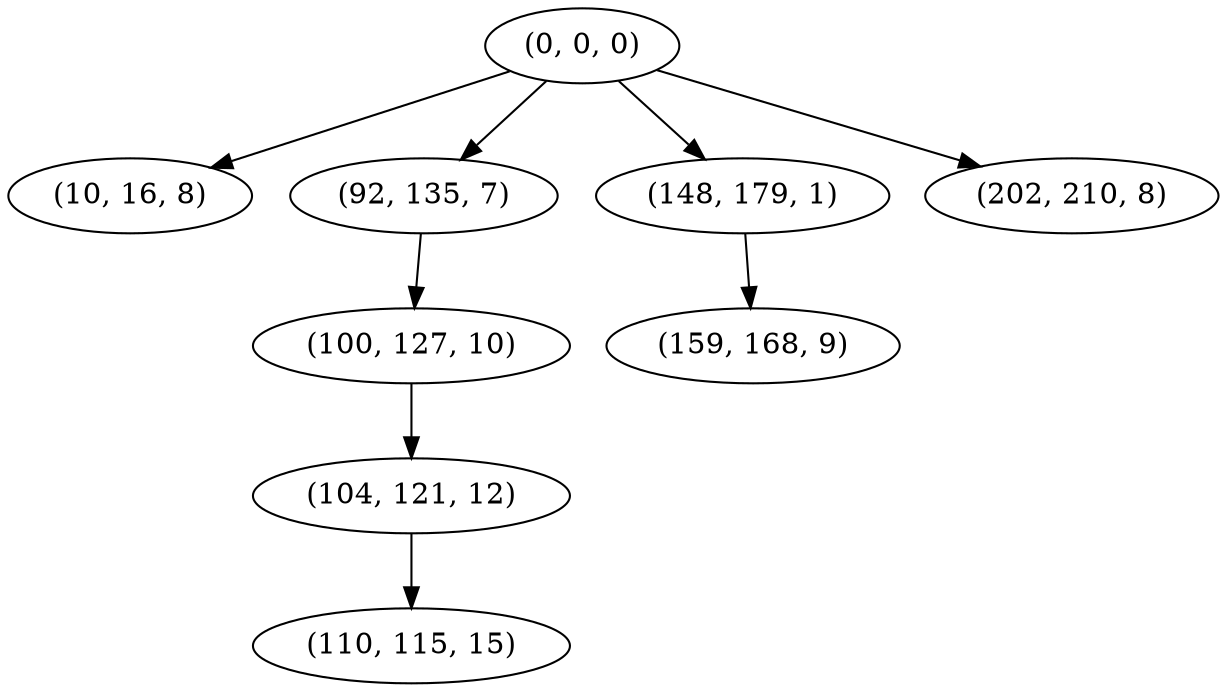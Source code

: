 digraph tree {
    "(0, 0, 0)";
    "(10, 16, 8)";
    "(92, 135, 7)";
    "(100, 127, 10)";
    "(104, 121, 12)";
    "(110, 115, 15)";
    "(148, 179, 1)";
    "(159, 168, 9)";
    "(202, 210, 8)";
    "(0, 0, 0)" -> "(10, 16, 8)";
    "(0, 0, 0)" -> "(92, 135, 7)";
    "(0, 0, 0)" -> "(148, 179, 1)";
    "(0, 0, 0)" -> "(202, 210, 8)";
    "(92, 135, 7)" -> "(100, 127, 10)";
    "(100, 127, 10)" -> "(104, 121, 12)";
    "(104, 121, 12)" -> "(110, 115, 15)";
    "(148, 179, 1)" -> "(159, 168, 9)";
}
